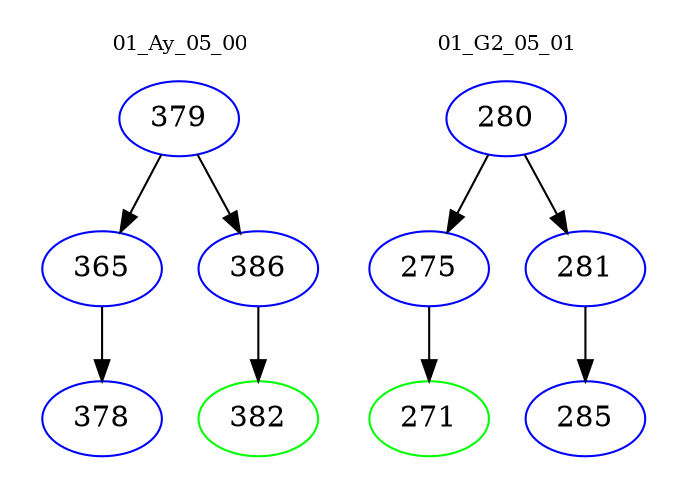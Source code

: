 digraph{
subgraph cluster_0 {
color = white
label = "01_Ay_05_00";
fontsize=10;
T0_379 [label="379", color="blue"]
T0_379 -> T0_365 [color="black"]
T0_365 [label="365", color="blue"]
T0_365 -> T0_378 [color="black"]
T0_378 [label="378", color="blue"]
T0_379 -> T0_386 [color="black"]
T0_386 [label="386", color="blue"]
T0_386 -> T0_382 [color="black"]
T0_382 [label="382", color="green"]
}
subgraph cluster_1 {
color = white
label = "01_G2_05_01";
fontsize=10;
T1_280 [label="280", color="blue"]
T1_280 -> T1_275 [color="black"]
T1_275 [label="275", color="blue"]
T1_275 -> T1_271 [color="black"]
T1_271 [label="271", color="green"]
T1_280 -> T1_281 [color="black"]
T1_281 [label="281", color="blue"]
T1_281 -> T1_285 [color="black"]
T1_285 [label="285", color="blue"]
}
}
